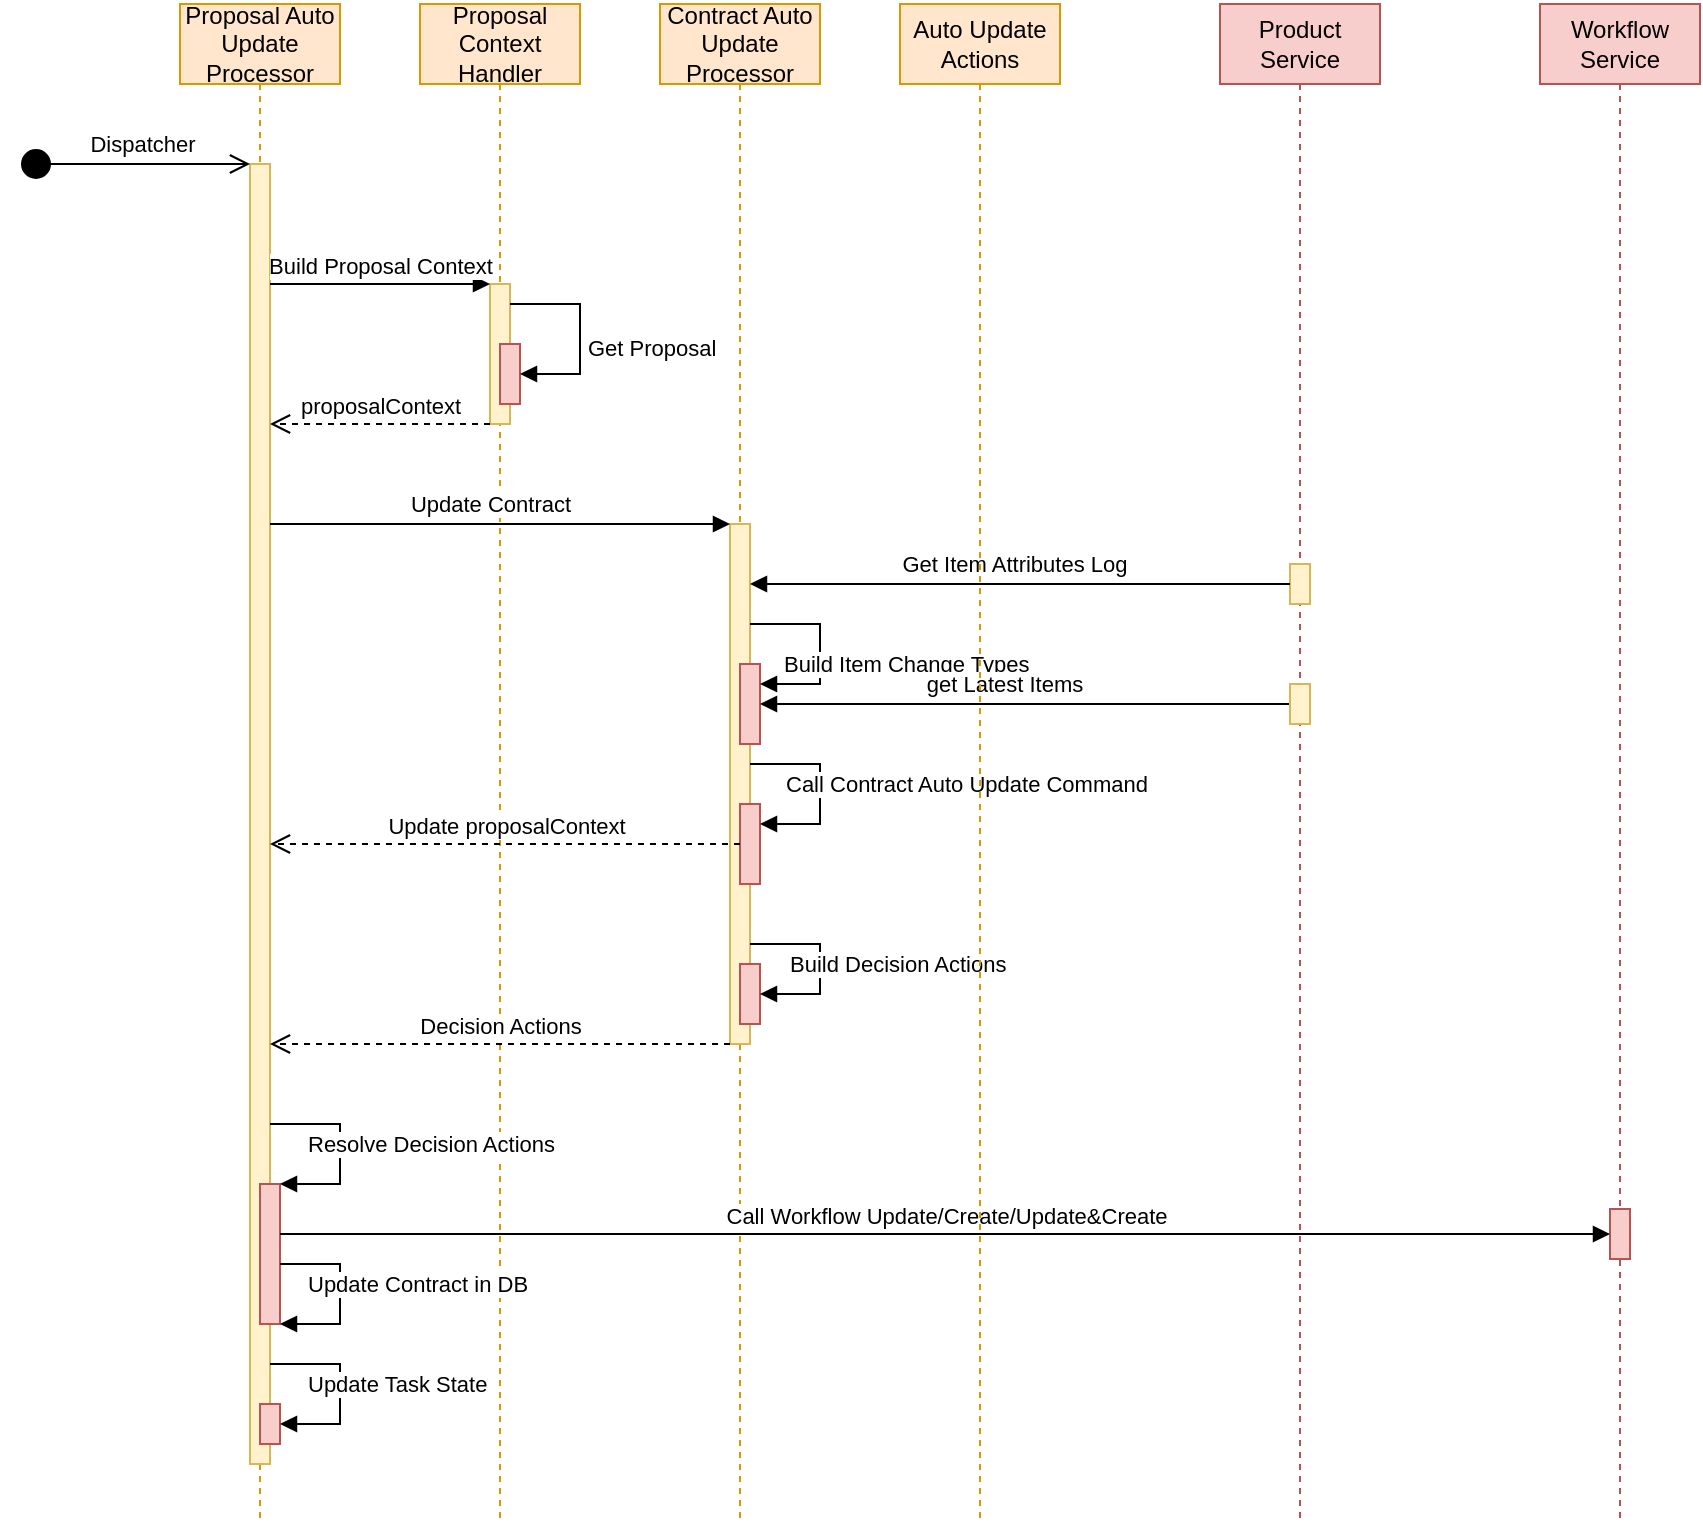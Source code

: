 <mxfile version="14.9.3" type="github">
  <diagram id="vb5DFwSze8nv0TOMKXwz" name="Page-1">
    <mxGraphModel dx="948" dy="588" grid="1" gridSize="10" guides="1" tooltips="1" connect="1" arrows="1" fold="1" page="1" pageScale="1" pageWidth="827" pageHeight="1169" math="0" shadow="0">
      <root>
        <mxCell id="0" />
        <mxCell id="1" parent="0" />
        <mxCell id="yhGn-xtxUoY_vjiY6p_X-33" value="&lt;font style=&quot;font-size: 12px&quot;&gt;Proposal Auto Update Processor&lt;/font&gt;" style="shape=umlLifeline;perimeter=lifelinePerimeter;whiteSpace=wrap;html=1;container=1;collapsible=0;recursiveResize=0;outlineConnect=0;fillColor=#ffe6cc;strokeColor=#d79b00;" parent="1" vertex="1">
          <mxGeometry x="120" y="40" width="80" height="760" as="geometry" />
        </mxCell>
        <mxCell id="yhGn-xtxUoY_vjiY6p_X-37" value="" style="html=1;points=[];perimeter=orthogonalPerimeter;fillColor=#fff2cc;strokeColor=#d6b656;" parent="yhGn-xtxUoY_vjiY6p_X-33" vertex="1">
          <mxGeometry x="35" y="80" width="10" height="650" as="geometry" />
        </mxCell>
        <mxCell id="yhGn-xtxUoY_vjiY6p_X-36" value="&lt;font style=&quot;font-size: 12px&quot;&gt;Proposal &lt;br&gt;Context&lt;br&gt;Handler&lt;/font&gt;" style="shape=umlLifeline;perimeter=lifelinePerimeter;whiteSpace=wrap;html=1;container=1;collapsible=0;recursiveResize=0;outlineConnect=0;fillColor=#ffe6cc;strokeColor=#d79b00;" parent="1" vertex="1">
          <mxGeometry x="240" y="40" width="80" height="760" as="geometry" />
        </mxCell>
        <mxCell id="yhGn-xtxUoY_vjiY6p_X-39" value="" style="html=1;points=[];perimeter=orthogonalPerimeter;fillColor=#fff2cc;strokeColor=#d6b656;" parent="yhGn-xtxUoY_vjiY6p_X-36" vertex="1">
          <mxGeometry x="35" y="140" width="10" height="70" as="geometry" />
        </mxCell>
        <mxCell id="yhGn-xtxUoY_vjiY6p_X-40" value="Build Proposal Context" style="html=1;verticalAlign=bottom;endArrow=block;entryX=0;entryY=0;" parent="1" target="yhGn-xtxUoY_vjiY6p_X-39" edge="1">
          <mxGeometry relative="1" as="geometry">
            <mxPoint x="165" y="180" as="sourcePoint" />
          </mxGeometry>
        </mxCell>
        <mxCell id="yhGn-xtxUoY_vjiY6p_X-62" value="&lt;font style=&quot;font-size: 12px&quot;&gt;Product Service&lt;/font&gt;" style="shape=umlLifeline;perimeter=lifelinePerimeter;whiteSpace=wrap;html=1;container=1;collapsible=0;recursiveResize=0;outlineConnect=0;fillColor=#f8cecc;strokeColor=#b85450;" parent="1" vertex="1">
          <mxGeometry x="640" y="40" width="80" height="760" as="geometry" />
        </mxCell>
        <mxCell id="yhGn-xtxUoY_vjiY6p_X-63" value="" style="html=1;points=[];perimeter=orthogonalPerimeter;fillColor=#fff2cc;strokeColor=#d6b656;" parent="yhGn-xtxUoY_vjiY6p_X-62" vertex="1">
          <mxGeometry x="35" y="280" width="10" height="20" as="geometry" />
        </mxCell>
        <mxCell id="yhGn-xtxUoY_vjiY6p_X-76" value="&lt;font style=&quot;font-size: 12px&quot;&gt;Contract Auto Update Processor&lt;/font&gt;" style="shape=umlLifeline;perimeter=lifelinePerimeter;whiteSpace=wrap;html=1;container=1;collapsible=0;recursiveResize=0;outlineConnect=0;fillColor=#ffe6cc;strokeColor=#d79b00;" parent="1" vertex="1">
          <mxGeometry x="360" y="40" width="80" height="760" as="geometry" />
        </mxCell>
        <mxCell id="yhGn-xtxUoY_vjiY6p_X-92" value="" style="html=1;points=[];perimeter=orthogonalPerimeter;fillColor=#fff2cc;strokeColor=#d6b656;" parent="yhGn-xtxUoY_vjiY6p_X-76" vertex="1">
          <mxGeometry x="35" y="260" width="10" height="260" as="geometry" />
        </mxCell>
        <mxCell id="UNnZ8YbsLz7KNmraWJ2U-13" value="" style="html=1;points=[];perimeter=orthogonalPerimeter;fillColor=#f8cecc;strokeColor=#b85450;" parent="yhGn-xtxUoY_vjiY6p_X-76" vertex="1">
          <mxGeometry x="40" y="330" width="10" height="40" as="geometry" />
        </mxCell>
        <mxCell id="UNnZ8YbsLz7KNmraWJ2U-14" value="Build Item Change Types" style="edgeStyle=orthogonalEdgeStyle;html=1;align=left;spacingLeft=2;endArrow=block;rounded=0;" parent="yhGn-xtxUoY_vjiY6p_X-76" source="yhGn-xtxUoY_vjiY6p_X-92" target="UNnZ8YbsLz7KNmraWJ2U-13" edge="1">
          <mxGeometry x="0.847" y="-10" relative="1" as="geometry">
            <mxPoint x="55" y="330" as="sourcePoint" />
            <Array as="points">
              <mxPoint x="80" y="310" />
              <mxPoint x="80" y="340" />
            </Array>
            <mxPoint as="offset" />
          </mxGeometry>
        </mxCell>
        <mxCell id="yhGn-xtxUoY_vjiY6p_X-86" value="" style="html=1;points=[];perimeter=orthogonalPerimeter;fillColor=#f8cecc;strokeColor=#b85450;" parent="1" vertex="1">
          <mxGeometry x="280" y="210" width="10" height="30" as="geometry" />
        </mxCell>
        <mxCell id="yhGn-xtxUoY_vjiY6p_X-87" value="Get Proposal" style="edgeStyle=orthogonalEdgeStyle;html=1;align=left;spacingLeft=2;endArrow=block;rounded=0;" parent="1" source="yhGn-xtxUoY_vjiY6p_X-39" target="yhGn-xtxUoY_vjiY6p_X-86" edge="1">
          <mxGeometry x="0.125" relative="1" as="geometry">
            <mxPoint x="295" y="200" as="sourcePoint" />
            <Array as="points">
              <mxPoint x="320" y="190" />
              <mxPoint x="320" y="225" />
            </Array>
            <mxPoint as="offset" />
          </mxGeometry>
        </mxCell>
        <mxCell id="yhGn-xtxUoY_vjiY6p_X-93" value="" style="html=1;verticalAlign=bottom;endArrow=block;" parent="1" source="yhGn-xtxUoY_vjiY6p_X-37" target="yhGn-xtxUoY_vjiY6p_X-92" edge="1">
          <mxGeometry width="80" relative="1" as="geometry">
            <mxPoint x="165" y="360" as="sourcePoint" />
            <mxPoint x="280" y="370" as="targetPoint" />
            <Array as="points">
              <mxPoint x="350" y="300" />
            </Array>
          </mxGeometry>
        </mxCell>
        <mxCell id="UNnZ8YbsLz7KNmraWJ2U-11" value="Update Contract" style="edgeLabel;html=1;align=center;verticalAlign=middle;resizable=0;points=[];" parent="yhGn-xtxUoY_vjiY6p_X-93" vertex="1" connectable="0">
          <mxGeometry x="-0.388" y="-1" relative="1" as="geometry">
            <mxPoint x="39" y="-11" as="offset" />
          </mxGeometry>
        </mxCell>
        <mxCell id="yhGn-xtxUoY_vjiY6p_X-96" value="Decision Actions" style="html=1;verticalAlign=bottom;endArrow=open;dashed=1;endSize=8;" parent="1" source="yhGn-xtxUoY_vjiY6p_X-92" edge="1">
          <mxGeometry relative="1" as="geometry">
            <mxPoint x="395" y="600" as="sourcePoint" />
            <mxPoint x="165" y="560" as="targetPoint" />
            <Array as="points">
              <mxPoint x="320" y="560" />
            </Array>
          </mxGeometry>
        </mxCell>
        <mxCell id="yhGn-xtxUoY_vjiY6p_X-111" value="proposalContext" style="html=1;verticalAlign=bottom;endArrow=open;dashed=1;endSize=8;" parent="1" source="yhGn-xtxUoY_vjiY6p_X-39" target="yhGn-xtxUoY_vjiY6p_X-37" edge="1">
          <mxGeometry relative="1" as="geometry">
            <mxPoint x="635" y="620" as="sourcePoint" />
            <mxPoint x="160" y="230" as="targetPoint" />
            <Array as="points">
              <mxPoint x="230" y="250" />
            </Array>
          </mxGeometry>
        </mxCell>
        <mxCell id="yhGn-xtxUoY_vjiY6p_X-115" value="&lt;font style=&quot;font-size: 12px&quot;&gt;Workflow Service&lt;/font&gt;" style="shape=umlLifeline;perimeter=lifelinePerimeter;whiteSpace=wrap;html=1;container=1;collapsible=0;recursiveResize=0;outlineConnect=0;fillColor=#f8cecc;strokeColor=#b85450;" parent="1" vertex="1">
          <mxGeometry x="800" y="40" width="80" height="760" as="geometry" />
        </mxCell>
        <mxCell id="yhGn-xtxUoY_vjiY6p_X-122" value="" style="html=1;points=[];perimeter=orthogonalPerimeter;fillColor=#f8cecc;strokeColor=#b85450;" parent="yhGn-xtxUoY_vjiY6p_X-115" vertex="1">
          <mxGeometry x="35" y="602.5" width="10" height="25" as="geometry" />
        </mxCell>
        <mxCell id="yhGn-xtxUoY_vjiY6p_X-119" value="" style="html=1;points=[];perimeter=orthogonalPerimeter;fillColor=#f8cecc;strokeColor=#b85450;" parent="1" vertex="1">
          <mxGeometry x="160" y="630" width="10" height="70" as="geometry" />
        </mxCell>
        <mxCell id="yhGn-xtxUoY_vjiY6p_X-120" value="Resolve Decision Actions" style="edgeStyle=orthogonalEdgeStyle;html=1;align=left;spacingLeft=2;endArrow=block;rounded=0;" parent="1" source="yhGn-xtxUoY_vjiY6p_X-37" target="yhGn-xtxUoY_vjiY6p_X-119" edge="1">
          <mxGeometry x="-0.684" y="-10" relative="1" as="geometry">
            <mxPoint x="165" y="630" as="sourcePoint" />
            <Array as="points">
              <mxPoint x="200" y="600" />
              <mxPoint x="200" y="630" />
            </Array>
            <mxPoint as="offset" />
          </mxGeometry>
        </mxCell>
        <mxCell id="yhGn-xtxUoY_vjiY6p_X-121" value="Call Workflow Update/Create/Update&amp;amp;Create" style="html=1;verticalAlign=bottom;endArrow=block;" parent="1" source="yhGn-xtxUoY_vjiY6p_X-119" target="yhGn-xtxUoY_vjiY6p_X-122" edge="1">
          <mxGeometry width="80" relative="1" as="geometry">
            <mxPoint x="165" y="700" as="sourcePoint" />
            <mxPoint x="280" y="700" as="targetPoint" />
            <Array as="points">
              <mxPoint x="420" y="655" />
            </Array>
          </mxGeometry>
        </mxCell>
        <mxCell id="yhGn-xtxUoY_vjiY6p_X-125" value="" style="html=1;points=[];perimeter=orthogonalPerimeter;fillColor=#f8cecc;strokeColor=#b85450;" parent="1" vertex="1">
          <mxGeometry x="160" y="740" width="10" height="20" as="geometry" />
        </mxCell>
        <mxCell id="yhGn-xtxUoY_vjiY6p_X-126" value="Update Task State" style="edgeStyle=orthogonalEdgeStyle;html=1;align=left;spacingLeft=2;endArrow=block;rounded=0;" parent="1" source="yhGn-xtxUoY_vjiY6p_X-37" target="yhGn-xtxUoY_vjiY6p_X-125" edge="1">
          <mxGeometry x="-0.684" y="-10" relative="1" as="geometry">
            <mxPoint x="165" y="740" as="sourcePoint" />
            <Array as="points">
              <mxPoint x="200" y="720" />
              <mxPoint x="200" y="750" />
            </Array>
            <mxPoint as="offset" />
          </mxGeometry>
        </mxCell>
        <mxCell id="UNnZ8YbsLz7KNmraWJ2U-17" style="edgeStyle=orthogonalEdgeStyle;rounded=0;orthogonalLoop=1;jettySize=auto;html=1;endArrow=block;endFill=1;" parent="1" source="UNnZ8YbsLz7KNmraWJ2U-16" target="UNnZ8YbsLz7KNmraWJ2U-13" edge="1">
          <mxGeometry relative="1" as="geometry">
            <Array as="points" />
          </mxGeometry>
        </mxCell>
        <mxCell id="UNnZ8YbsLz7KNmraWJ2U-18" value="get Latest Items" style="edgeLabel;html=1;align=center;verticalAlign=middle;resizable=0;points=[];" parent="UNnZ8YbsLz7KNmraWJ2U-17" vertex="1" connectable="0">
          <mxGeometry x="0.132" y="-1" relative="1" as="geometry">
            <mxPoint x="7" y="-9" as="offset" />
          </mxGeometry>
        </mxCell>
        <mxCell id="UNnZ8YbsLz7KNmraWJ2U-16" value="" style="html=1;points=[];perimeter=orthogonalPerimeter;fillColor=#fff2cc;strokeColor=#d6b656;" parent="1" vertex="1">
          <mxGeometry x="675" y="380" width="10" height="20" as="geometry" />
        </mxCell>
        <mxCell id="UNnZ8YbsLz7KNmraWJ2U-19" style="edgeStyle=orthogonalEdgeStyle;rounded=0;orthogonalLoop=1;jettySize=auto;html=1;endArrow=block;endFill=1;" parent="1" source="yhGn-xtxUoY_vjiY6p_X-63" target="yhGn-xtxUoY_vjiY6p_X-92" edge="1">
          <mxGeometry relative="1" as="geometry">
            <Array as="points">
              <mxPoint x="510" y="330" />
              <mxPoint x="510" y="330" />
            </Array>
          </mxGeometry>
        </mxCell>
        <mxCell id="UNnZ8YbsLz7KNmraWJ2U-20" value="Get Item Attributes Log" style="edgeLabel;html=1;align=center;verticalAlign=middle;resizable=0;points=[];" parent="UNnZ8YbsLz7KNmraWJ2U-19" vertex="1" connectable="0">
          <mxGeometry x="-0.086" y="-1" relative="1" as="geometry">
            <mxPoint x="-15" y="-9" as="offset" />
          </mxGeometry>
        </mxCell>
        <mxCell id="UNnZ8YbsLz7KNmraWJ2U-21" value="" style="html=1;points=[];perimeter=orthogonalPerimeter;fillColor=#f8cecc;strokeColor=#b85450;" parent="1" vertex="1">
          <mxGeometry x="400" y="440" width="10" height="40" as="geometry" />
        </mxCell>
        <mxCell id="UNnZ8YbsLz7KNmraWJ2U-22" value="Call Contract Auto Update Command" style="edgeStyle=orthogonalEdgeStyle;html=1;align=left;spacingLeft=2;endArrow=block;rounded=0;" parent="1" source="yhGn-xtxUoY_vjiY6p_X-92" target="UNnZ8YbsLz7KNmraWJ2U-21" edge="1">
          <mxGeometry x="-0.718" y="-10" relative="1" as="geometry">
            <mxPoint x="440" y="420" as="sourcePoint" />
            <Array as="points">
              <mxPoint x="440" y="420" />
              <mxPoint x="440" y="450" />
            </Array>
            <mxPoint x="446.5" y="450" as="targetPoint" />
            <mxPoint as="offset" />
          </mxGeometry>
        </mxCell>
        <mxCell id="UNnZ8YbsLz7KNmraWJ2U-30" value="" style="html=1;points=[];perimeter=orthogonalPerimeter;fillColor=#f8cecc;strokeColor=#b85450;" parent="1" vertex="1">
          <mxGeometry x="400" y="520" width="10" height="30" as="geometry" />
        </mxCell>
        <mxCell id="UNnZ8YbsLz7KNmraWJ2U-31" value="Build Decision Actions" style="edgeStyle=orthogonalEdgeStyle;html=1;align=left;spacingLeft=2;endArrow=block;rounded=0;" parent="1" source="yhGn-xtxUoY_vjiY6p_X-92" target="UNnZ8YbsLz7KNmraWJ2U-30" edge="1">
          <mxGeometry x="-0.65" y="-10" relative="1" as="geometry">
            <mxPoint x="409" y="500" as="sourcePoint" />
            <Array as="points">
              <mxPoint x="440" y="510" />
              <mxPoint x="440" y="535" />
            </Array>
            <mxPoint as="offset" />
          </mxGeometry>
        </mxCell>
        <mxCell id="6wmP25HUDvzVrfM3uKIR-1" value="Update proposalContext" style="html=1;verticalAlign=bottom;endArrow=open;dashed=1;endSize=8;" parent="1" source="UNnZ8YbsLz7KNmraWJ2U-21" target="yhGn-xtxUoY_vjiY6p_X-37" edge="1">
          <mxGeometry relative="1" as="geometry">
            <mxPoint x="370" y="440" as="sourcePoint" />
            <mxPoint x="290" y="440" as="targetPoint" />
          </mxGeometry>
        </mxCell>
        <mxCell id="6wmP25HUDvzVrfM3uKIR-3" value="Update Contract in DB" style="edgeStyle=orthogonalEdgeStyle;html=1;align=left;spacingLeft=2;endArrow=block;rounded=0;" parent="1" source="yhGn-xtxUoY_vjiY6p_X-119" target="yhGn-xtxUoY_vjiY6p_X-119" edge="1">
          <mxGeometry x="-0.778" y="-10" relative="1" as="geometry">
            <mxPoint x="285" y="870" as="sourcePoint" />
            <Array as="points">
              <mxPoint x="200" y="670" />
              <mxPoint x="200" y="700" />
            </Array>
            <mxPoint x="290" y="890" as="targetPoint" />
            <mxPoint as="offset" />
          </mxGeometry>
        </mxCell>
        <mxCell id="dIcDvKEjWkiVOUuwe_89-6" value="" style="html=1;verticalAlign=bottom;startArrow=circle;startFill=1;endArrow=open;startSize=6;endSize=8;" parent="1" target="yhGn-xtxUoY_vjiY6p_X-37" edge="1">
          <mxGeometry width="80" relative="1" as="geometry">
            <mxPoint x="40" y="120" as="sourcePoint" />
            <mxPoint x="135" y="120" as="targetPoint" />
          </mxGeometry>
        </mxCell>
        <mxCell id="LiKbPFfFzuM_PUEvF1V3-1" value="Dispatcher" style="edgeLabel;html=1;align=center;verticalAlign=middle;resizable=0;points=[];" vertex="1" connectable="0" parent="dIcDvKEjWkiVOUuwe_89-6">
          <mxGeometry x="-0.316" y="-3" relative="1" as="geometry">
            <mxPoint x="21" y="-13" as="offset" />
          </mxGeometry>
        </mxCell>
        <mxCell id="LiKbPFfFzuM_PUEvF1V3-2" value="&lt;font style=&quot;font-size: 12px&quot;&gt;Auto Update Actions&lt;/font&gt;" style="shape=umlLifeline;perimeter=lifelinePerimeter;whiteSpace=wrap;html=1;container=1;collapsible=0;recursiveResize=0;outlineConnect=0;fillColor=#ffe6cc;strokeColor=#d79b00;" vertex="1" parent="1">
          <mxGeometry x="480" y="40" width="80" height="760" as="geometry" />
        </mxCell>
      </root>
    </mxGraphModel>
  </diagram>
</mxfile>
